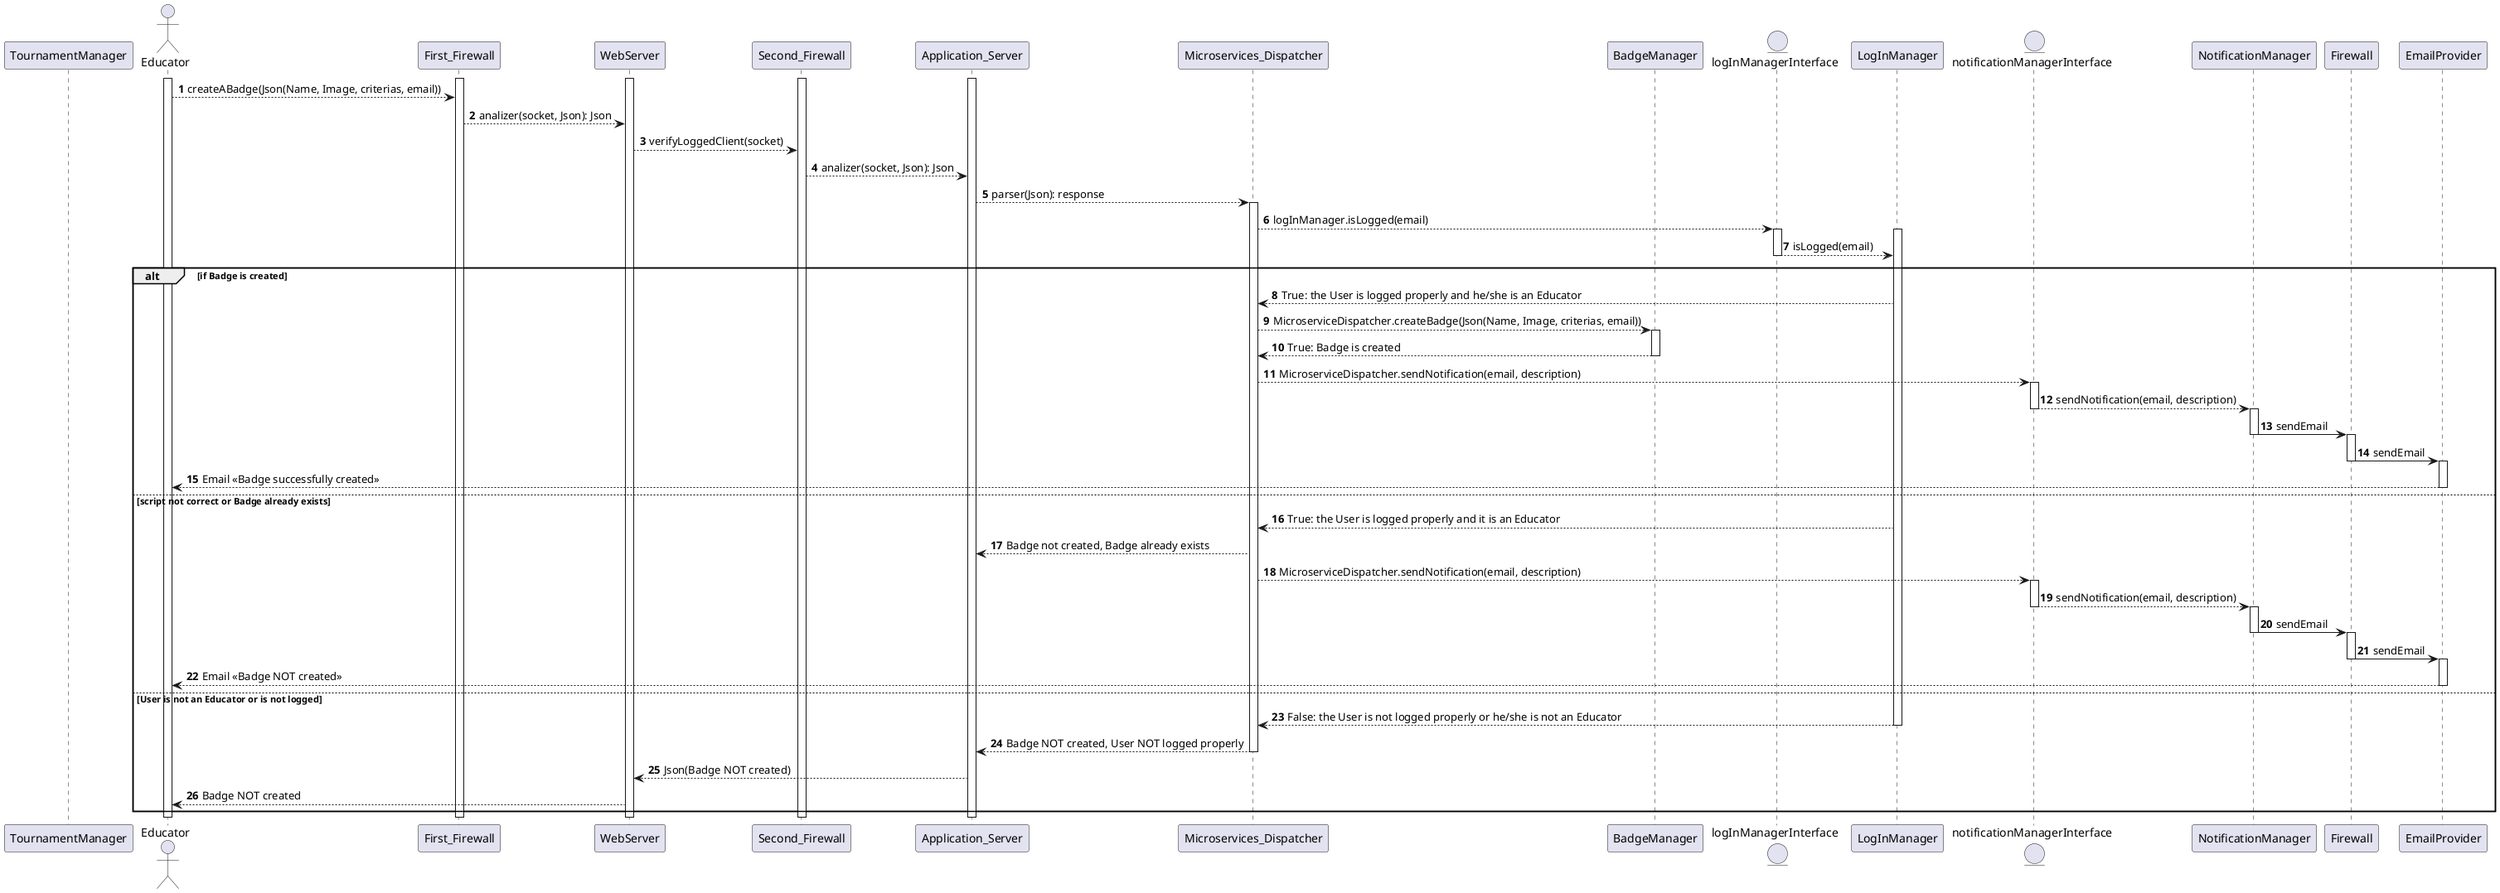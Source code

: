 @startuml

actor Educator as U
participant WebServer as WS
participant TournamentManager





autonumber
actor Educator as U
participant First_Firewall as FF
participant WebServer as WS
participant Second_Firewall as SF
participant Application_Server as AS
participant Microservices_Dispatcher as MD
participant BadgeManager as BM
entity logInManagerInterface as LMI
participant LogInManager as LM
entity notificationManagerInterface as NMI
participant NotificationManager as NM
participant Firewall as F
participant EmailProvider as EP

activate U
activate FF
activate WS
activate SF
activate AS
U-->FF: createABadge(Json(Name, Image, criterias, email))
FF-->WS: analizer(socket, Json): Json
WS-->SF: verifyLoggedClient(socket)
SF-->AS: analizer(socket, Json): Json
AS-->MD: parser(Json): response
activate MD
MD-->LMI: logInManager.isLogged(email)
activate LMI
activate LM
LMI-->LM: isLogged(email)
deactivate LMI
alt if Badge is created
    LM-->MD: True: the User is logged properly and he/she is an Educator
    MD-->BM: MicroserviceDispatcher.createBadge(Json(Name, Image, criterias, email))
    activate BM
    BM-->MD: True: Badge is created
    deactivate BM
    MD-->NMI: MicroserviceDispatcher.sendNotification(email, description)
    activate NMI
    NMI-->NM: sendNotification(email, description)
    deactivate NMI
    activate NM
    NM->F: sendEmail
    deactivate NM
    activate F
    F->EP: sendEmail
    deactivate F
    activate EP
    EP-->U: Email <<Badge successfully created>>
    deactivate EP
else  script not correct or Badge already exists
    LM-->MD: True: the User is logged properly and it is an Educator
    MD-->AS: Badge not created, Badge already exists
    MD-->NMI: MicroserviceDispatcher.sendNotification(email, description)
    activate NMI
    NMI-->NM: sendNotification(email, description)
    deactivate NMI
    activate NM
    NM->F: sendEmail
    deactivate NM
    activate F
    F->EP: sendEmail
    deactivate F
    activate EP
    EP-->U: Email <<Badge NOT created>>
    deactivate EP
else User is not an Educator or is not logged
    LM-->MD: False: the User is not logged properly or he/she is not an Educator
    deactivate LM
    MD-->AS: Badge NOT created, User NOT logged properly 
    deactivate MD
    AS-->WS: Json(Badge NOT created)
    WS-->U: Badge NOT created
end
deactivate U
deactivate FF
deactivate WS
deactivate SF
deactivate AS
@enduml